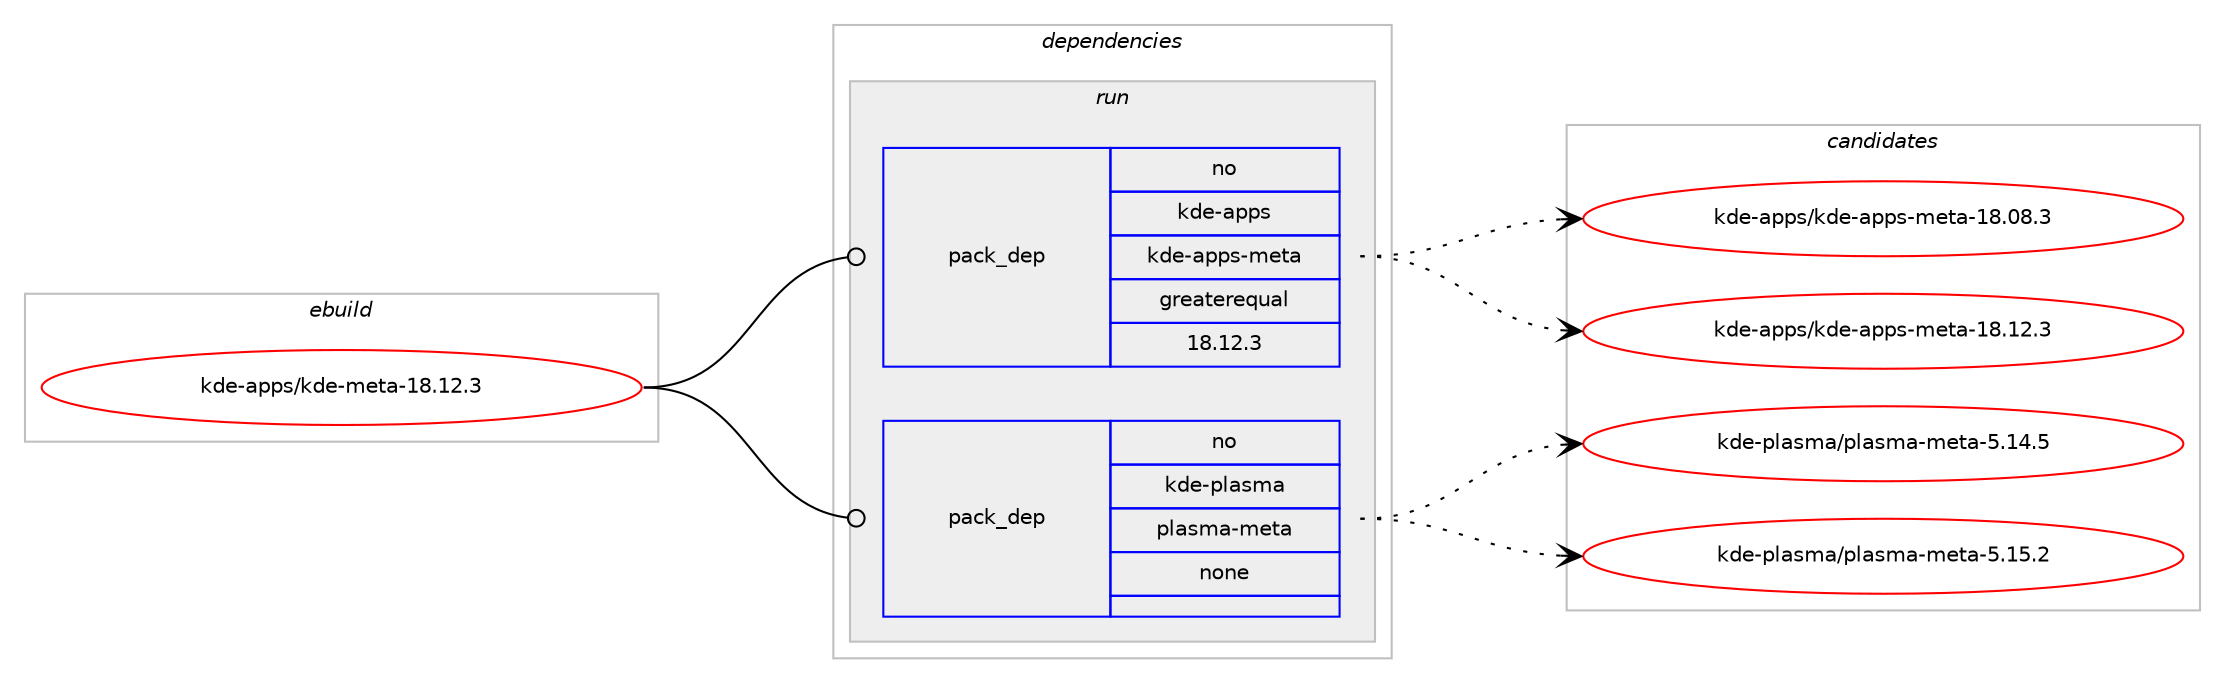 digraph prolog {

# *************
# Graph options
# *************

newrank=true;
concentrate=true;
compound=true;
graph [rankdir=LR,fontname=Helvetica,fontsize=10,ranksep=1.5];#, ranksep=2.5, nodesep=0.2];
edge  [arrowhead=vee];
node  [fontname=Helvetica,fontsize=10];

# **********
# The ebuild
# **********

subgraph cluster_leftcol {
color=gray;
rank=same;
label=<<i>ebuild</i>>;
id [label="kde-apps/kde-meta-18.12.3", color=red, width=4, href="../kde-apps/kde-meta-18.12.3.svg"];
}

# ****************
# The dependencies
# ****************

subgraph cluster_midcol {
color=gray;
label=<<i>dependencies</i>>;
subgraph cluster_compile {
fillcolor="#eeeeee";
style=filled;
label=<<i>compile</i>>;
}
subgraph cluster_compileandrun {
fillcolor="#eeeeee";
style=filled;
label=<<i>compile and run</i>>;
}
subgraph cluster_run {
fillcolor="#eeeeee";
style=filled;
label=<<i>run</i>>;
subgraph pack1121366 {
dependency1574552 [label=<<TABLE BORDER="0" CELLBORDER="1" CELLSPACING="0" CELLPADDING="4" WIDTH="220"><TR><TD ROWSPAN="6" CELLPADDING="30">pack_dep</TD></TR><TR><TD WIDTH="110">no</TD></TR><TR><TD>kde-apps</TD></TR><TR><TD>kde-apps-meta</TD></TR><TR><TD>greaterequal</TD></TR><TR><TD>18.12.3</TD></TR></TABLE>>, shape=none, color=blue];
}
id:e -> dependency1574552:w [weight=20,style="solid",arrowhead="odot"];
subgraph pack1121367 {
dependency1574553 [label=<<TABLE BORDER="0" CELLBORDER="1" CELLSPACING="0" CELLPADDING="4" WIDTH="220"><TR><TD ROWSPAN="6" CELLPADDING="30">pack_dep</TD></TR><TR><TD WIDTH="110">no</TD></TR><TR><TD>kde-plasma</TD></TR><TR><TD>plasma-meta</TD></TR><TR><TD>none</TD></TR><TR><TD></TD></TR></TABLE>>, shape=none, color=blue];
}
id:e -> dependency1574553:w [weight=20,style="solid",arrowhead="odot"];
}
}

# **************
# The candidates
# **************

subgraph cluster_choices {
rank=same;
color=gray;
label=<<i>candidates</i>>;

subgraph choice1121366 {
color=black;
nodesep=1;
choice107100101459711211211547107100101459711211211545109101116974549564648564651 [label="kde-apps/kde-apps-meta-18.08.3", color=red, width=4,href="../kde-apps/kde-apps-meta-18.08.3.svg"];
choice107100101459711211211547107100101459711211211545109101116974549564649504651 [label="kde-apps/kde-apps-meta-18.12.3", color=red, width=4,href="../kde-apps/kde-apps-meta-18.12.3.svg"];
dependency1574552:e -> choice107100101459711211211547107100101459711211211545109101116974549564648564651:w [style=dotted,weight="100"];
dependency1574552:e -> choice107100101459711211211547107100101459711211211545109101116974549564649504651:w [style=dotted,weight="100"];
}
subgraph choice1121367 {
color=black;
nodesep=1;
choice107100101451121089711510997471121089711510997451091011169745534649524653 [label="kde-plasma/plasma-meta-5.14.5", color=red, width=4,href="../kde-plasma/plasma-meta-5.14.5.svg"];
choice107100101451121089711510997471121089711510997451091011169745534649534650 [label="kde-plasma/plasma-meta-5.15.2", color=red, width=4,href="../kde-plasma/plasma-meta-5.15.2.svg"];
dependency1574553:e -> choice107100101451121089711510997471121089711510997451091011169745534649524653:w [style=dotted,weight="100"];
dependency1574553:e -> choice107100101451121089711510997471121089711510997451091011169745534649534650:w [style=dotted,weight="100"];
}
}

}
